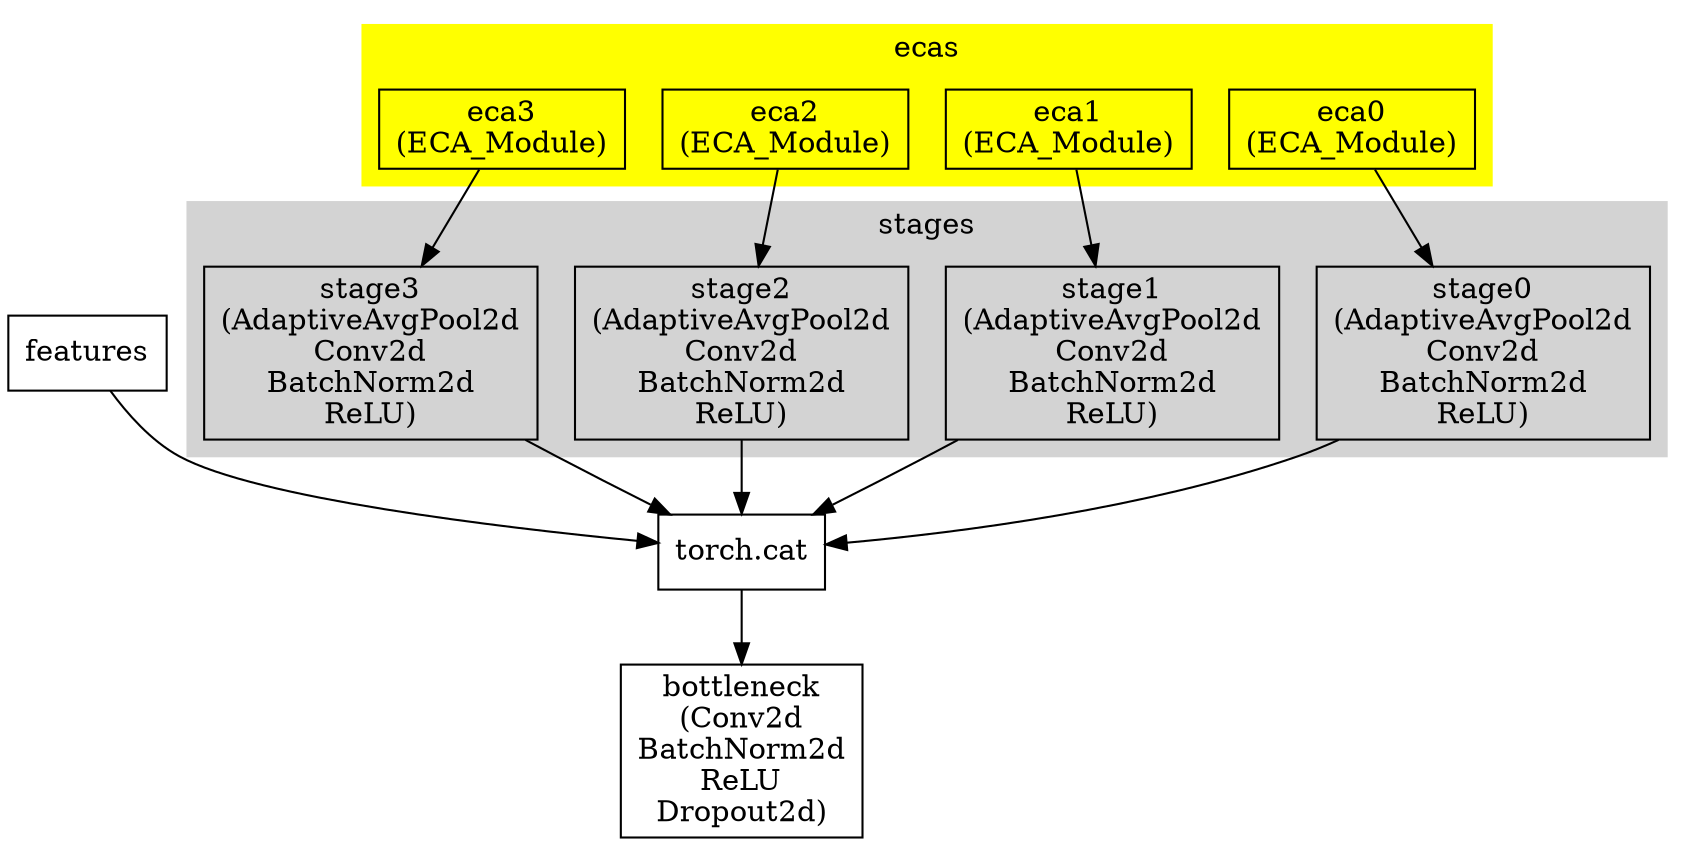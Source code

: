 // _PSPModule
digraph {
	rankdir=TB
	subgraph cluster_stages {
		color=lightgrey label=stages style=filled
		stage0 [label="stage0
(AdaptiveAvgPool2d
Conv2d
BatchNorm2d
ReLU)" shape=box]
		stage1 [label="stage1
(AdaptiveAvgPool2d
Conv2d
BatchNorm2d
ReLU)" shape=box]
		stage2 [label="stage2
(AdaptiveAvgPool2d
Conv2d
BatchNorm2d
ReLU)" shape=box]
		stage3 [label="stage3
(AdaptiveAvgPool2d
Conv2d
BatchNorm2d
ReLU)" shape=box]
	}
	subgraph cluster_ecas {
		color=yellow label=ecas style=filled
		eca0 [label="eca0
(ECA_Module)" shape=box]
		eca1 [label="eca1
(ECA_Module)" shape=box]
		eca2 [label="eca2
(ECA_Module)" shape=box]
		eca3 [label="eca3
(ECA_Module)" shape=box]
	}
	features [label=features shape=box]
	concat [label="torch.cat" shape=box]
	bottleneck [label="bottleneck
(Conv2d
BatchNorm2d
ReLU
Dropout2d)" shape=box]
	features -> concat
	concat -> bottleneck
	stage0 -> concat
	eca0 -> stage0
	stage1 -> concat
	eca1 -> stage1
	stage2 -> concat
	eca2 -> stage2
	stage3 -> concat
	eca3 -> stage3
}

